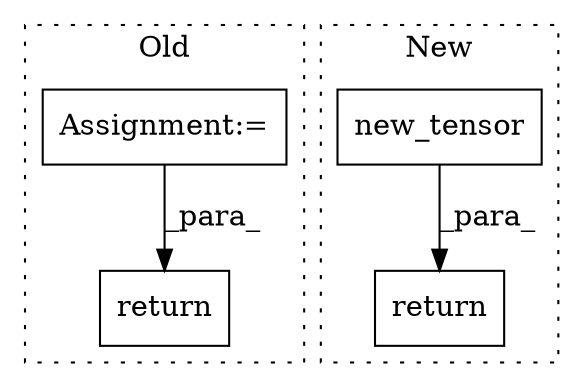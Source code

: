 digraph G {
subgraph cluster0 {
1 [label="return" a="41" s="2009" l="7" shape="box"];
4 [label="Assignment:=" a="7" s="1952" l="2" shape="box"];
label = "Old";
style="dotted";
}
subgraph cluster1 {
2 [label="new_tensor" a="32" s="1121,1162" l="11,1" shape="box"];
3 [label="return" a="41" s="1282" l="7" shape="box"];
label = "New";
style="dotted";
}
2 -> 3 [label="_para_"];
4 -> 1 [label="_para_"];
}